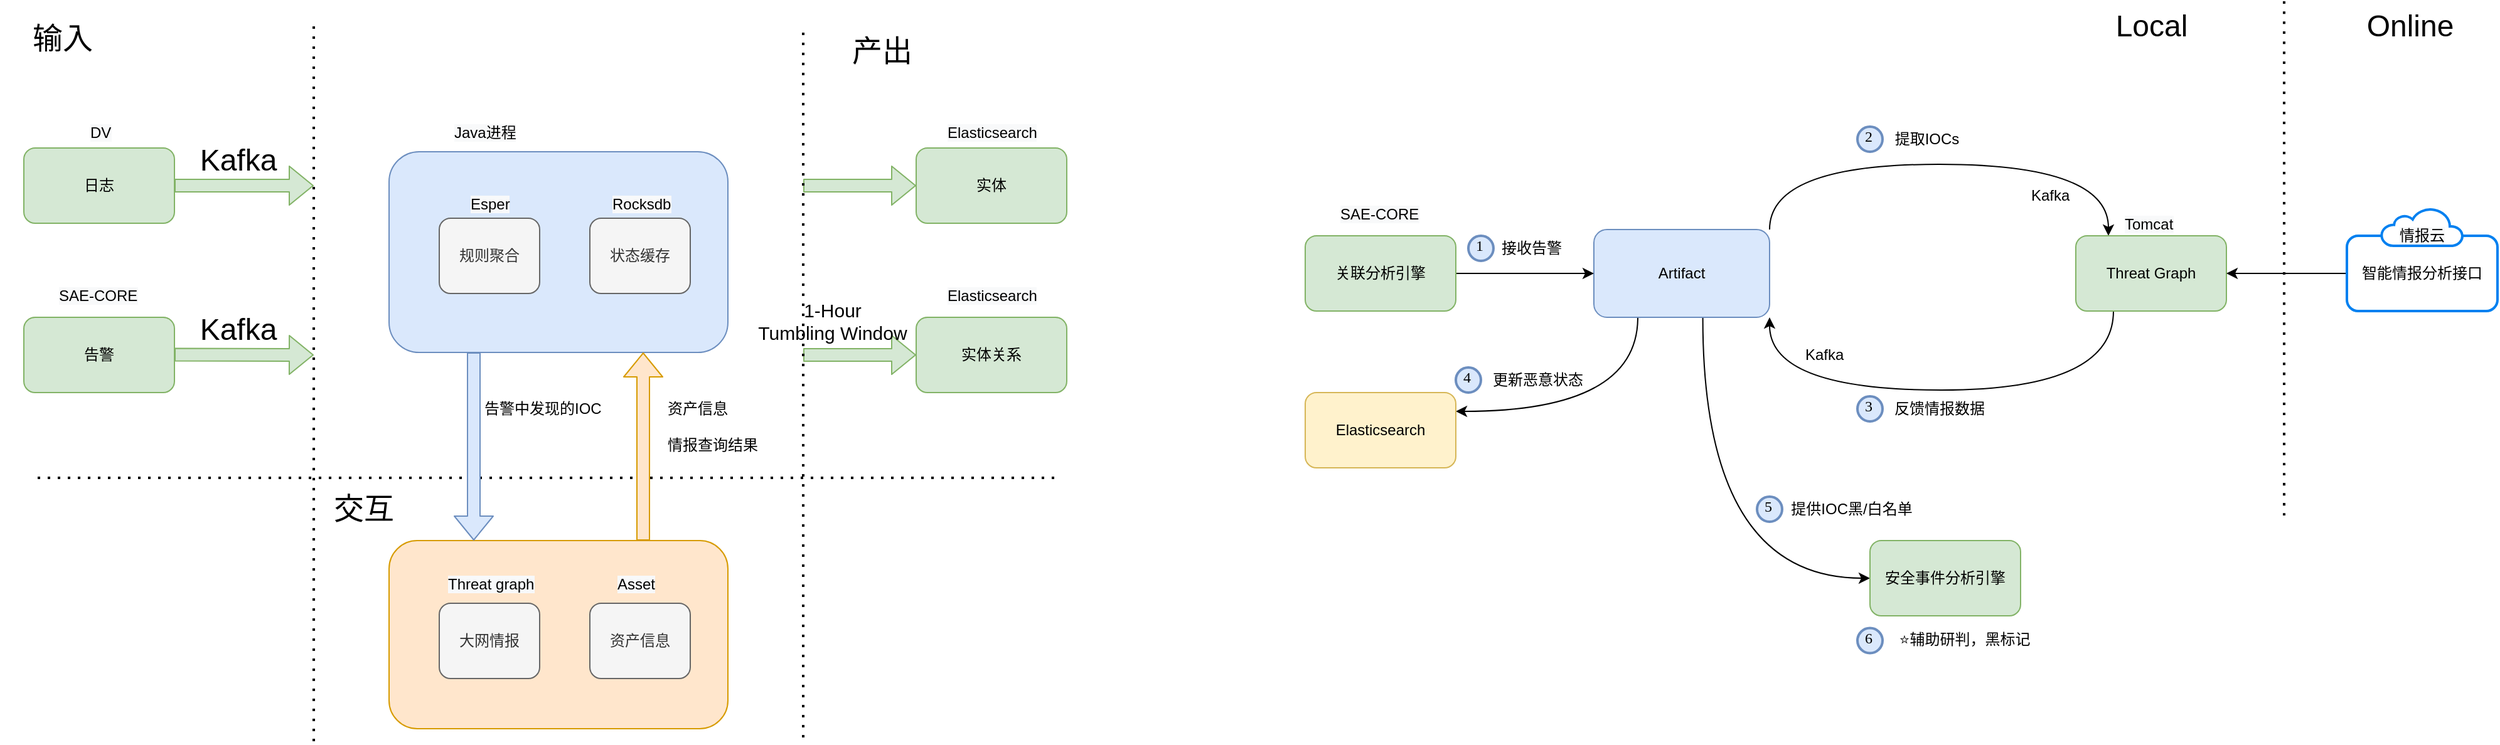 <mxfile version="15.5.4" type="github">
  <diagram id="XJnfa9iVQNfgnpCkA7nE" name="Page-1">
    <mxGraphModel dx="1128" dy="597" grid="1" gridSize="10" guides="1" tooltips="1" connect="1" arrows="1" fold="1" page="1" pageScale="1" pageWidth="827" pageHeight="1169" math="0" shadow="0">
      <root>
        <mxCell id="0" />
        <mxCell id="1" parent="0" />
        <mxCell id="L8E0o-ndIk_FhPRwy8EC-1" value="" style="rounded=1;whiteSpace=wrap;html=1;fillColor=#dae8fc;strokeColor=#6c8ebf;" parent="1" vertex="1">
          <mxGeometry x="310" y="180" width="270" height="160" as="geometry" />
        </mxCell>
        <mxCell id="L8E0o-ndIk_FhPRwy8EC-3" value="日志" style="rounded=1;whiteSpace=wrap;html=1;fillColor=#d5e8d4;strokeColor=#82b366;" parent="1" vertex="1">
          <mxGeometry x="19" y="177" width="120" height="60" as="geometry" />
        </mxCell>
        <mxCell id="L8E0o-ndIk_FhPRwy8EC-5" value="输入" style="text;html=1;strokeColor=none;fillColor=none;align=center;verticalAlign=middle;whiteSpace=wrap;rounded=0;fontSize=24;" parent="1" vertex="1">
          <mxGeometry y="80" width="100" height="20" as="geometry" />
        </mxCell>
        <mxCell id="L8E0o-ndIk_FhPRwy8EC-6" value="&lt;span style=&quot;color: rgb(0, 0, 0); font-family: helvetica; font-size: 12px; font-style: normal; font-weight: 400; letter-spacing: normal; text-align: center; text-indent: 0px; text-transform: none; word-spacing: 0px; background-color: rgb(248, 249, 250); display: inline; float: none;&quot;&gt;DV&lt;/span&gt;" style="text;whiteSpace=wrap;html=1;fontSize=24;" parent="1" vertex="1">
          <mxGeometry x="70" y="140" width="40" height="50" as="geometry" />
        </mxCell>
        <mxCell id="L8E0o-ndIk_FhPRwy8EC-7" value="告警" style="rounded=1;whiteSpace=wrap;html=1;fillColor=#d5e8d4;strokeColor=#82b366;" parent="1" vertex="1">
          <mxGeometry x="19" y="312" width="120" height="60" as="geometry" />
        </mxCell>
        <mxCell id="L8E0o-ndIk_FhPRwy8EC-9" value="&lt;span style=&quot;color: rgb(0 , 0 , 0) ; font-family: &amp;#34;helvetica&amp;#34; ; font-size: 12px ; font-style: normal ; font-weight: 400 ; letter-spacing: normal ; text-align: center ; text-indent: 0px ; text-transform: none ; word-spacing: 0px ; background-color: rgb(248 , 249 , 250) ; display: inline ; float: none&quot;&gt;SAE-CORE&lt;/span&gt;" style="text;whiteSpace=wrap;html=1;fontSize=24;" parent="1" vertex="1">
          <mxGeometry x="45" y="270" width="90" height="50" as="geometry" />
        </mxCell>
        <mxCell id="L8E0o-ndIk_FhPRwy8EC-11" value="实体" style="rounded=1;whiteSpace=wrap;html=1;fillColor=#d5e8d4;strokeColor=#82b366;" parent="1" vertex="1">
          <mxGeometry x="730" y="177" width="120" height="60" as="geometry" />
        </mxCell>
        <mxCell id="L8E0o-ndIk_FhPRwy8EC-12" value="实体关系" style="rounded=1;whiteSpace=wrap;html=1;fillColor=#d5e8d4;strokeColor=#82b366;" parent="1" vertex="1">
          <mxGeometry x="730" y="312" width="120" height="60" as="geometry" />
        </mxCell>
        <mxCell id="L8E0o-ndIk_FhPRwy8EC-13" value="规则聚合" style="rounded=1;whiteSpace=wrap;html=1;fillColor=#f5f5f5;strokeColor=#666666;fontColor=#333333;" parent="1" vertex="1">
          <mxGeometry x="350" y="233" width="80" height="60" as="geometry" />
        </mxCell>
        <mxCell id="L8E0o-ndIk_FhPRwy8EC-19" value="产出" style="text;html=1;strokeColor=none;fillColor=none;align=center;verticalAlign=middle;whiteSpace=wrap;rounded=0;fontSize=24;" parent="1" vertex="1">
          <mxGeometry x="653" y="90" width="100" height="20" as="geometry" />
        </mxCell>
        <mxCell id="L8E0o-ndIk_FhPRwy8EC-20" value="Kafka" style="text;html=1;strokeColor=none;fillColor=none;align=center;verticalAlign=middle;whiteSpace=wrap;rounded=0;fontSize=24;" parent="1" vertex="1">
          <mxGeometry x="170" y="312" width="40" height="20" as="geometry" />
        </mxCell>
        <mxCell id="L8E0o-ndIk_FhPRwy8EC-22" value="Kafka" style="text;html=1;strokeColor=none;fillColor=none;align=center;verticalAlign=middle;whiteSpace=wrap;rounded=0;fontSize=24;" parent="1" vertex="1">
          <mxGeometry x="170" y="177" width="40" height="20" as="geometry" />
        </mxCell>
        <mxCell id="L8E0o-ndIk_FhPRwy8EC-23" value="&lt;span style=&quot;color: rgb(0 , 0 , 0) ; font-family: &amp;#34;helvetica&amp;#34; ; font-size: 12px ; font-style: normal ; font-weight: 400 ; letter-spacing: normal ; text-align: center ; text-indent: 0px ; text-transform: none ; word-spacing: 0px ; background-color: rgb(248 , 249 , 250) ; display: inline ; float: none&quot;&gt;Elasticsearch&lt;/span&gt;" style="text;whiteSpace=wrap;html=1;fontSize=24;" parent="1" vertex="1">
          <mxGeometry x="753" y="140" width="40" height="50" as="geometry" />
        </mxCell>
        <mxCell id="L8E0o-ndIk_FhPRwy8EC-24" value="&lt;span style=&quot;color: rgb(0 , 0 , 0) ; font-family: &amp;#34;helvetica&amp;#34; ; font-size: 12px ; font-style: normal ; font-weight: 400 ; letter-spacing: normal ; text-align: center ; text-indent: 0px ; text-transform: none ; word-spacing: 0px ; background-color: rgb(248 , 249 , 250) ; display: inline ; float: none&quot;&gt;Elasticsearch&lt;/span&gt;" style="text;whiteSpace=wrap;html=1;fontSize=24;" parent="1" vertex="1">
          <mxGeometry x="753" y="270" width="40" height="50" as="geometry" />
        </mxCell>
        <mxCell id="L8E0o-ndIk_FhPRwy8EC-25" value="" style="shape=flexArrow;endArrow=classic;html=1;fontSize=24;fillColor=#d5e8d4;strokeColor=#82b366;exitX=1;exitY=0.5;exitDx=0;exitDy=0;" parent="1" source="L8E0o-ndIk_FhPRwy8EC-3" edge="1">
          <mxGeometry width="50" height="50" relative="1" as="geometry">
            <mxPoint x="150" y="210" as="sourcePoint" />
            <mxPoint x="250" y="207" as="targetPoint" />
          </mxGeometry>
        </mxCell>
        <mxCell id="L8E0o-ndIk_FhPRwy8EC-26" value="" style="shape=flexArrow;endArrow=classic;html=1;fontSize=24;fillColor=#d5e8d4;strokeColor=#82b366;exitX=1;exitY=0.5;exitDx=0;exitDy=0;" parent="1" edge="1">
          <mxGeometry width="50" height="50" relative="1" as="geometry">
            <mxPoint x="139" y="341.75" as="sourcePoint" />
            <mxPoint x="250" y="342" as="targetPoint" />
          </mxGeometry>
        </mxCell>
        <mxCell id="L8E0o-ndIk_FhPRwy8EC-27" value="" style="shape=flexArrow;endArrow=classic;html=1;fontSize=24;fillColor=#d5e8d4;strokeColor=#82b366;entryX=0;entryY=0.5;entryDx=0;entryDy=0;" parent="1" target="L8E0o-ndIk_FhPRwy8EC-11" edge="1">
          <mxGeometry width="50" height="50" relative="1" as="geometry">
            <mxPoint x="640" y="207" as="sourcePoint" />
            <mxPoint x="601" y="207.08" as="targetPoint" />
          </mxGeometry>
        </mxCell>
        <mxCell id="L8E0o-ndIk_FhPRwy8EC-28" value="" style="shape=flexArrow;endArrow=classic;html=1;fontSize=24;fillColor=#d5e8d4;strokeColor=#82b366;entryX=0;entryY=0.5;entryDx=0;entryDy=0;" parent="1" target="L8E0o-ndIk_FhPRwy8EC-12" edge="1">
          <mxGeometry width="50" height="50" relative="1" as="geometry">
            <mxPoint x="640" y="342" as="sourcePoint" />
            <mxPoint x="700" y="420" as="targetPoint" />
          </mxGeometry>
        </mxCell>
        <mxCell id="L8E0o-ndIk_FhPRwy8EC-29" value="&lt;span style=&quot;color: rgb(0 , 0 , 0) ; font-family: &amp;#34;helvetica&amp;#34; ; font-size: 12px ; font-style: normal ; font-weight: 400 ; letter-spacing: normal ; text-align: center ; text-indent: 0px ; text-transform: none ; word-spacing: 0px ; background-color: rgb(248 , 249 , 250) ; display: inline ; float: none&quot;&gt;Esper&lt;br&gt;&lt;/span&gt;" style="text;whiteSpace=wrap;html=1;fontSize=24;" parent="1" vertex="1">
          <mxGeometry x="373" y="197" width="80" height="50" as="geometry" />
        </mxCell>
        <mxCell id="L8E0o-ndIk_FhPRwy8EC-32" value="状态缓存" style="rounded=1;whiteSpace=wrap;html=1;fillColor=#f5f5f5;strokeColor=#666666;fontColor=#333333;" parent="1" vertex="1">
          <mxGeometry x="470" y="233" width="80" height="60" as="geometry" />
        </mxCell>
        <mxCell id="L8E0o-ndIk_FhPRwy8EC-33" value="&lt;span style=&quot;color: rgb(0 , 0 , 0) ; font-family: &amp;#34;helvetica&amp;#34; ; font-size: 12px ; font-style: normal ; font-weight: 400 ; letter-spacing: normal ; text-align: center ; text-indent: 0px ; text-transform: none ; word-spacing: 0px ; background-color: rgb(248 , 249 , 250) ; display: inline ; float: none&quot;&gt;Rocksdb&lt;br&gt;&lt;/span&gt;" style="text;whiteSpace=wrap;html=1;fontSize=24;" parent="1" vertex="1">
          <mxGeometry x="486" y="197" width="80" height="50" as="geometry" />
        </mxCell>
        <mxCell id="L8E0o-ndIk_FhPRwy8EC-40" value="" style="rounded=1;whiteSpace=wrap;html=1;fillColor=#ffe6cc;strokeColor=#d79b00;" parent="1" vertex="1">
          <mxGeometry x="310" y="490" width="270" height="150" as="geometry" />
        </mxCell>
        <mxCell id="L8E0o-ndIk_FhPRwy8EC-34" value="大网情报" style="rounded=1;whiteSpace=wrap;html=1;fillColor=#f5f5f5;strokeColor=#666666;fontColor=#333333;" parent="1" vertex="1">
          <mxGeometry x="350" y="540" width="80" height="60" as="geometry" />
        </mxCell>
        <mxCell id="L8E0o-ndIk_FhPRwy8EC-35" value="&lt;span style=&quot;color: rgb(0 , 0 , 0) ; font-family: &amp;#34;helvetica&amp;#34; ; font-size: 12px ; font-style: normal ; font-weight: 400 ; letter-spacing: normal ; text-align: center ; text-indent: 0px ; text-transform: none ; word-spacing: 0px ; background-color: rgb(248 , 249 , 250) ; display: inline ; float: none&quot;&gt;Java进程&lt;br&gt;&lt;/span&gt;" style="text;whiteSpace=wrap;html=1;fontSize=24;" parent="1" vertex="1">
          <mxGeometry x="360" y="140" width="80" height="50" as="geometry" />
        </mxCell>
        <mxCell id="L8E0o-ndIk_FhPRwy8EC-37" value="&lt;span style=&quot;color: rgb(0, 0, 0); font-family: helvetica; font-size: 12px; font-style: normal; font-weight: 400; letter-spacing: normal; text-align: center; text-indent: 0px; text-transform: none; word-spacing: 0px; background-color: rgb(248, 249, 250); display: inline; float: none;&quot;&gt;Threat graph&lt;/span&gt;" style="text;whiteSpace=wrap;html=1;fontSize=24;" parent="1" vertex="1">
          <mxGeometry x="355" y="500" width="90" height="50" as="geometry" />
        </mxCell>
        <mxCell id="L8E0o-ndIk_FhPRwy8EC-38" value="资产信息" style="rounded=1;whiteSpace=wrap;html=1;fillColor=#f5f5f5;strokeColor=#666666;fontColor=#333333;" parent="1" vertex="1">
          <mxGeometry x="470" y="540" width="80" height="60" as="geometry" />
        </mxCell>
        <mxCell id="L8E0o-ndIk_FhPRwy8EC-39" value="&lt;span style=&quot;color: rgb(0 , 0 , 0) ; font-family: &amp;#34;helvetica&amp;#34; ; font-size: 12px ; font-style: normal ; font-weight: 400 ; letter-spacing: normal ; text-align: center ; text-indent: 0px ; text-transform: none ; word-spacing: 0px ; background-color: rgb(248 , 249 , 250) ; display: inline ; float: none&quot;&gt;Asset&lt;/span&gt;" style="text;whiteSpace=wrap;html=1;fontSize=24;" parent="1" vertex="1">
          <mxGeometry x="490" y="500" width="90" height="50" as="geometry" />
        </mxCell>
        <mxCell id="L8E0o-ndIk_FhPRwy8EC-45" value="" style="endArrow=none;dashed=1;html=1;dashPattern=1 3;strokeWidth=2;fontSize=24;" parent="1" edge="1">
          <mxGeometry width="50" height="50" relative="1" as="geometry">
            <mxPoint x="30" y="440" as="sourcePoint" />
            <mxPoint x="840" y="440" as="targetPoint" />
          </mxGeometry>
        </mxCell>
        <mxCell id="L8E0o-ndIk_FhPRwy8EC-46" value="" style="endArrow=none;dashed=1;html=1;dashPattern=1 3;strokeWidth=2;fontSize=24;" parent="1" edge="1">
          <mxGeometry width="50" height="50" relative="1" as="geometry">
            <mxPoint x="250" y="650" as="sourcePoint" />
            <mxPoint x="250" y="80" as="targetPoint" />
          </mxGeometry>
        </mxCell>
        <mxCell id="L8E0o-ndIk_FhPRwy8EC-47" value="" style="endArrow=none;dashed=1;html=1;dashPattern=1 3;strokeWidth=2;fontSize=24;" parent="1" edge="1">
          <mxGeometry width="50" height="50" relative="1" as="geometry">
            <mxPoint x="640" y="647.0" as="sourcePoint" />
            <mxPoint x="640" y="80" as="targetPoint" />
          </mxGeometry>
        </mxCell>
        <mxCell id="L8E0o-ndIk_FhPRwy8EC-48" value="" style="shape=flexArrow;endArrow=classic;html=1;fontSize=24;fillColor=#dae8fc;strokeColor=#6c8ebf;exitX=0.25;exitY=1;exitDx=0;exitDy=0;entryX=0.25;entryY=0;entryDx=0;entryDy=0;" parent="1" source="L8E0o-ndIk_FhPRwy8EC-1" target="L8E0o-ndIk_FhPRwy8EC-40" edge="1">
          <mxGeometry width="50" height="50" relative="1" as="geometry">
            <mxPoint x="340" y="360" as="sourcePoint" />
            <mxPoint x="260" y="352" as="targetPoint" />
          </mxGeometry>
        </mxCell>
        <mxCell id="L8E0o-ndIk_FhPRwy8EC-49" value="" style="shape=flexArrow;endArrow=classic;html=1;fontSize=24;fillColor=#ffe6cc;strokeColor=#d79b00;exitX=0.75;exitY=0;exitDx=0;exitDy=0;entryX=0.75;entryY=1;entryDx=0;entryDy=0;" parent="1" source="L8E0o-ndIk_FhPRwy8EC-40" target="L8E0o-ndIk_FhPRwy8EC-1" edge="1">
          <mxGeometry width="50" height="50" relative="1" as="geometry">
            <mxPoint x="387.5" y="350" as="sourcePoint" />
            <mxPoint x="387.5" y="490" as="targetPoint" />
          </mxGeometry>
        </mxCell>
        <mxCell id="L8E0o-ndIk_FhPRwy8EC-50" value="&lt;div style=&quot;text-align: center&quot;&gt;&lt;span style=&quot;font-size: 12px&quot;&gt;&lt;font face=&quot;helvetica&quot;&gt;告警中发现的IOC&lt;/font&gt;&lt;/span&gt;&lt;/div&gt;" style="text;whiteSpace=wrap;html=1;fontSize=24;" parent="1" vertex="1">
          <mxGeometry x="383.5" y="360" width="123" height="50" as="geometry" />
        </mxCell>
        <mxCell id="L8E0o-ndIk_FhPRwy8EC-51" value="&lt;div&gt;&lt;span style=&quot;font-size: 12px&quot;&gt;&lt;font face=&quot;helvetica&quot;&gt;资产信息&lt;/font&gt;&lt;/span&gt;&lt;/div&gt;&lt;div&gt;&lt;span style=&quot;font-size: 12px&quot;&gt;&lt;font face=&quot;helvetica&quot;&gt;情报查询结果&lt;/font&gt;&lt;/span&gt;&lt;/div&gt;" style="text;whiteSpace=wrap;html=1;fontSize=24;align=left;" parent="1" vertex="1">
          <mxGeometry x="530" y="360" width="123" height="50" as="geometry" />
        </mxCell>
        <mxCell id="L8E0o-ndIk_FhPRwy8EC-52" value="交互" style="text;html=1;strokeColor=none;fillColor=none;align=center;verticalAlign=middle;whiteSpace=wrap;rounded=0;fontSize=24;" parent="1" vertex="1">
          <mxGeometry x="170" y="440" width="240" height="50" as="geometry" />
        </mxCell>
        <mxCell id="HZMfCsCFKdI5vhw1JfAz-2" value="1-Hour&lt;br style=&quot;font-size: 15px&quot;&gt;Tumbling Window" style="text;html=1;strokeColor=none;fillColor=none;align=center;verticalAlign=middle;whiteSpace=wrap;rounded=0;fontSize=15;" parent="1" vertex="1">
          <mxGeometry x="590" y="305" width="147" height="20" as="geometry" />
        </mxCell>
        <mxCell id="pcN1WT9D-IXZCm0L8NOu-11" style="edgeStyle=orthogonalEdgeStyle;rounded=0;orthogonalLoop=1;jettySize=auto;html=1;fontColor=#FFB570;curved=1;" edge="1" parent="1" source="pcN1WT9D-IXZCm0L8NOu-1" target="pcN1WT9D-IXZCm0L8NOu-9">
          <mxGeometry relative="1" as="geometry">
            <Array as="points">
              <mxPoint x="1410" y="190" />
              <mxPoint x="1680" y="190" />
            </Array>
          </mxGeometry>
        </mxCell>
        <mxCell id="pcN1WT9D-IXZCm0L8NOu-43" style="edgeStyle=orthogonalEdgeStyle;curved=1;rounded=0;orthogonalLoop=1;jettySize=auto;html=1;exitX=0.25;exitY=1;exitDx=0;exitDy=0;fontSize=12;fontColor=#FFB570;entryX=1;entryY=0.25;entryDx=0;entryDy=0;" edge="1" parent="1" source="pcN1WT9D-IXZCm0L8NOu-1" target="pcN1WT9D-IXZCm0L8NOu-35">
          <mxGeometry relative="1" as="geometry" />
        </mxCell>
        <mxCell id="pcN1WT9D-IXZCm0L8NOu-50" style="edgeStyle=orthogonalEdgeStyle;curved=1;rounded=0;orthogonalLoop=1;jettySize=auto;html=1;exitX=0.62;exitY=1.008;exitDx=0;exitDy=0;entryX=0;entryY=0.5;entryDx=0;entryDy=0;fontSize=12;fontColor=#FFB570;exitPerimeter=0;" edge="1" parent="1" source="pcN1WT9D-IXZCm0L8NOu-1" target="pcN1WT9D-IXZCm0L8NOu-47">
          <mxGeometry relative="1" as="geometry" />
        </mxCell>
        <mxCell id="pcN1WT9D-IXZCm0L8NOu-1" value="Artifact" style="rounded=1;whiteSpace=wrap;html=1;fillColor=#dae8fc;strokeColor=#6c8ebf;" vertex="1" parent="1">
          <mxGeometry x="1270" y="242" width="140" height="70" as="geometry" />
        </mxCell>
        <mxCell id="pcN1WT9D-IXZCm0L8NOu-4" style="edgeStyle=orthogonalEdgeStyle;rounded=0;orthogonalLoop=1;jettySize=auto;html=1;exitX=1;exitY=0.5;exitDx=0;exitDy=0;entryX=0;entryY=0.5;entryDx=0;entryDy=0;" edge="1" parent="1" source="pcN1WT9D-IXZCm0L8NOu-2" target="pcN1WT9D-IXZCm0L8NOu-1">
          <mxGeometry relative="1" as="geometry" />
        </mxCell>
        <mxCell id="pcN1WT9D-IXZCm0L8NOu-2" value="关联分析引擎" style="rounded=1;whiteSpace=wrap;html=1;fillColor=#d5e8d4;strokeColor=#82b366;" vertex="1" parent="1">
          <mxGeometry x="1040" y="247" width="120" height="60" as="geometry" />
        </mxCell>
        <mxCell id="pcN1WT9D-IXZCm0L8NOu-3" value="&lt;span style=&quot;color: rgb(0 , 0 , 0) ; font-family: &amp;#34;helvetica&amp;#34; ; font-size: 12px ; font-style: normal ; font-weight: 400 ; letter-spacing: normal ; text-align: center ; text-indent: 0px ; text-transform: none ; word-spacing: 0px ; background-color: rgb(248 , 249 , 250) ; display: inline ; float: none&quot;&gt;SAE-CORE&lt;/span&gt;" style="text;whiteSpace=wrap;html=1;fontSize=24;" vertex="1" parent="1">
          <mxGeometry x="1066" y="205" width="90" height="50" as="geometry" />
        </mxCell>
        <mxCell id="pcN1WT9D-IXZCm0L8NOu-6" value="1" style="ellipse;whiteSpace=wrap;html=1;aspect=fixed;strokeWidth=2;fontFamily=Tahoma;spacingBottom=4;spacingRight=2;fillColor=#dae8fc;strokeColor=#6c8ebf;" vertex="1" parent="1">
          <mxGeometry x="1170" y="247" width="20" height="20" as="geometry" />
        </mxCell>
        <mxCell id="pcN1WT9D-IXZCm0L8NOu-7" value="接收告警" style="text;html=1;align=center;verticalAlign=middle;resizable=0;points=[];autosize=1;" vertex="1" parent="1">
          <mxGeometry x="1190" y="247" width="60" height="20" as="geometry" />
        </mxCell>
        <mxCell id="pcN1WT9D-IXZCm0L8NOu-22" style="edgeStyle=orthogonalEdgeStyle;curved=1;rounded=0;orthogonalLoop=1;jettySize=auto;html=1;exitX=0.25;exitY=1;exitDx=0;exitDy=0;entryX=1;entryY=1;entryDx=0;entryDy=0;fontSize=12;fontColor=#FFB570;" edge="1" parent="1" source="pcN1WT9D-IXZCm0L8NOu-9" target="pcN1WT9D-IXZCm0L8NOu-1">
          <mxGeometry relative="1" as="geometry">
            <Array as="points">
              <mxPoint x="1684" y="370" />
              <mxPoint x="1410" y="370" />
            </Array>
          </mxGeometry>
        </mxCell>
        <mxCell id="pcN1WT9D-IXZCm0L8NOu-9" value="Threat Graph" style="rounded=1;whiteSpace=wrap;html=1;fillColor=#d5e8d4;strokeColor=#82b366;" vertex="1" parent="1">
          <mxGeometry x="1654" y="247" width="120" height="60" as="geometry" />
        </mxCell>
        <mxCell id="pcN1WT9D-IXZCm0L8NOu-13" value="2" style="ellipse;whiteSpace=wrap;html=1;aspect=fixed;strokeWidth=2;fontFamily=Tahoma;spacingBottom=4;spacingRight=2;strokeColor=#6c8ebf;fillColor=#dae8fc;" vertex="1" parent="1">
          <mxGeometry x="1480" y="160" width="20" height="20" as="geometry" />
        </mxCell>
        <mxCell id="pcN1WT9D-IXZCm0L8NOu-14" value="提取IOCs" style="text;html=1;align=center;verticalAlign=middle;resizable=0;points=[];autosize=1;" vertex="1" parent="1">
          <mxGeometry x="1500" y="160" width="70" height="20" as="geometry" />
        </mxCell>
        <mxCell id="pcN1WT9D-IXZCm0L8NOu-19" style="edgeStyle=orthogonalEdgeStyle;curved=1;rounded=0;orthogonalLoop=1;jettySize=auto;html=1;exitX=0;exitY=0.5;exitDx=0;exitDy=0;entryX=1;entryY=0.5;entryDx=0;entryDy=0;fontSize=24;fontColor=#FFB570;" edge="1" parent="1" source="pcN1WT9D-IXZCm0L8NOu-15" target="pcN1WT9D-IXZCm0L8NOu-9">
          <mxGeometry relative="1" as="geometry" />
        </mxCell>
        <mxCell id="pcN1WT9D-IXZCm0L8NOu-15" value="智能情报分析接口" style="rounded=1;whiteSpace=wrap;html=1;strokeColor=#0080F0;strokeWidth=2;" vertex="1" parent="1">
          <mxGeometry x="1870" y="247" width="120" height="60" as="geometry" />
        </mxCell>
        <mxCell id="pcN1WT9D-IXZCm0L8NOu-16" value="" style="endArrow=none;dashed=1;html=1;dashPattern=1 3;strokeWidth=2;rounded=0;fontColor=#FFB570;curved=1;" edge="1" parent="1">
          <mxGeometry width="50" height="50" relative="1" as="geometry">
            <mxPoint x="1820" y="470" as="sourcePoint" />
            <mxPoint x="1820" y="60" as="targetPoint" />
          </mxGeometry>
        </mxCell>
        <mxCell id="pcN1WT9D-IXZCm0L8NOu-17" value="Online" style="text;html=1;align=center;verticalAlign=middle;resizable=0;points=[];autosize=1;fontSize=24;" vertex="1" parent="1">
          <mxGeometry x="1880" y="65" width="80" height="30" as="geometry" />
        </mxCell>
        <mxCell id="pcN1WT9D-IXZCm0L8NOu-18" value="Local" style="text;html=1;align=center;verticalAlign=middle;resizable=0;points=[];autosize=1;fontSize=24;" vertex="1" parent="1">
          <mxGeometry x="1679" y="65" width="70" height="30" as="geometry" />
        </mxCell>
        <mxCell id="pcN1WT9D-IXZCm0L8NOu-20" value="Kafka&amp;nbsp;" style="text;html=1;align=center;verticalAlign=middle;resizable=0;points=[];autosize=1;fontSize=12;" vertex="1" parent="1">
          <mxGeometry x="1610" y="205" width="50" height="20" as="geometry" />
        </mxCell>
        <mxCell id="pcN1WT9D-IXZCm0L8NOu-24" value="3" style="ellipse;whiteSpace=wrap;html=1;aspect=fixed;strokeWidth=2;fontFamily=Tahoma;spacingBottom=4;spacingRight=2;strokeColor=#6c8ebf;fontSize=12;fillColor=#dae8fc;" vertex="1" parent="1">
          <mxGeometry x="1480" y="375" width="20" height="20" as="geometry" />
        </mxCell>
        <mxCell id="pcN1WT9D-IXZCm0L8NOu-25" value="反馈情报数据" style="text;html=1;align=center;verticalAlign=middle;resizable=0;points=[];autosize=1;" vertex="1" parent="1">
          <mxGeometry x="1500" y="375" width="90" height="20" as="geometry" />
        </mxCell>
        <mxCell id="pcN1WT9D-IXZCm0L8NOu-26" value="" style="html=1;verticalLabelPosition=bottom;align=center;labelBackgroundColor=#ffffff;verticalAlign=top;strokeWidth=2;strokeColor=#0080F0;shadow=0;dashed=0;shape=mxgraph.ios7.icons.cloud;fontSize=12;fontColor=#FFB570;" vertex="1" parent="1">
          <mxGeometry x="1897.5" y="225" width="65" height="30" as="geometry" />
        </mxCell>
        <mxCell id="pcN1WT9D-IXZCm0L8NOu-27" value="Kafka&amp;nbsp;" style="text;html=1;align=center;verticalAlign=middle;resizable=0;points=[];autosize=1;fontSize=12;" vertex="1" parent="1">
          <mxGeometry x="1430" y="332" width="50" height="20" as="geometry" />
        </mxCell>
        <mxCell id="pcN1WT9D-IXZCm0L8NOu-28" value="&lt;span style=&quot;color: rgb(0, 0, 0); font-family: helvetica; font-size: 12px; font-style: normal; font-weight: 400; letter-spacing: normal; text-align: center; text-indent: 0px; text-transform: none; word-spacing: 0px; background-color: rgb(248, 249, 250); display: inline; float: none;&quot;&gt;情报云&lt;/span&gt;&lt;br style=&quot;color: rgb(0, 0, 0); font-family: helvetica; font-size: 12px; font-style: normal; font-weight: 400; letter-spacing: normal; text-align: center; text-indent: 0px; text-transform: none; word-spacing: 0px; background-color: rgb(248, 249, 250);&quot;&gt;" style="text;whiteSpace=wrap;html=1;fontSize=12;fontColor=#FFB570;" vertex="1" parent="1">
          <mxGeometry x="1910" y="233" width="60" height="30" as="geometry" />
        </mxCell>
        <mxCell id="pcN1WT9D-IXZCm0L8NOu-35" value="Elasticsearch" style="rounded=1;whiteSpace=wrap;html=1;fillColor=#fff2cc;strokeColor=#d6b656;" vertex="1" parent="1">
          <mxGeometry x="1040" y="372" width="120" height="60" as="geometry" />
        </mxCell>
        <mxCell id="pcN1WT9D-IXZCm0L8NOu-37" value="4" style="ellipse;whiteSpace=wrap;html=1;aspect=fixed;strokeWidth=2;fontFamily=Tahoma;spacingBottom=4;spacingRight=2;strokeColor=#6c8ebf;fontSize=12;fillColor=#dae8fc;" vertex="1" parent="1">
          <mxGeometry x="1160" y="352" width="20" height="20" as="geometry" />
        </mxCell>
        <mxCell id="pcN1WT9D-IXZCm0L8NOu-45" value="更新恶意状态" style="text;html=1;align=center;verticalAlign=middle;resizable=0;points=[];autosize=1;" vertex="1" parent="1">
          <mxGeometry x="1180" y="352" width="90" height="20" as="geometry" />
        </mxCell>
        <mxCell id="pcN1WT9D-IXZCm0L8NOu-46" value="&lt;span style=&quot;color: rgb(0, 0, 0); font-family: helvetica; font-size: 12px; font-style: normal; font-weight: 400; letter-spacing: normal; text-align: center; text-indent: 0px; text-transform: none; word-spacing: 0px; background-color: rgb(248, 249, 250); display: inline; float: none;&quot;&gt;Tomcat&lt;/span&gt;&lt;br style=&quot;color: rgb(0, 0, 0); font-family: helvetica; font-size: 12px; font-style: normal; font-weight: 400; letter-spacing: normal; text-align: center; text-indent: 0px; text-transform: none; word-spacing: 0px; background-color: rgb(248, 249, 250);&quot;&gt;" style="text;whiteSpace=wrap;html=1;fontSize=12;fontColor=#FFB570;" vertex="1" parent="1">
          <mxGeometry x="1691" y="224" width="60" height="30" as="geometry" />
        </mxCell>
        <mxCell id="pcN1WT9D-IXZCm0L8NOu-47" value="安全事件分析引擎" style="rounded=1;whiteSpace=wrap;html=1;fillColor=#d5e8d4;strokeColor=#82b366;" vertex="1" parent="1">
          <mxGeometry x="1490" y="490" width="120" height="60" as="geometry" />
        </mxCell>
        <mxCell id="pcN1WT9D-IXZCm0L8NOu-51" value="5" style="ellipse;whiteSpace=wrap;html=1;aspect=fixed;strokeWidth=2;fontFamily=Tahoma;spacingBottom=4;spacingRight=2;strokeColor=#6c8ebf;fontSize=12;fillColor=#dae8fc;" vertex="1" parent="1">
          <mxGeometry x="1400" y="455" width="20" height="20" as="geometry" />
        </mxCell>
        <mxCell id="pcN1WT9D-IXZCm0L8NOu-52" value="提供IOC黑/白名单" style="text;html=1;align=center;verticalAlign=middle;resizable=0;points=[];autosize=1;" vertex="1" parent="1">
          <mxGeometry x="1420" y="455" width="110" height="20" as="geometry" />
        </mxCell>
        <mxCell id="pcN1WT9D-IXZCm0L8NOu-53" value="6" style="ellipse;whiteSpace=wrap;html=1;aspect=fixed;strokeWidth=2;fontFamily=Tahoma;spacingBottom=4;spacingRight=2;strokeColor=#6c8ebf;fontSize=12;fillColor=#dae8fc;" vertex="1" parent="1">
          <mxGeometry x="1480" y="559.75" width="20" height="20" as="geometry" />
        </mxCell>
        <mxCell id="pcN1WT9D-IXZCm0L8NOu-54" value="⭐辅助研判，黑标记" style="text;html=1;align=center;verticalAlign=middle;resizable=0;points=[];autosize=1;" vertex="1" parent="1">
          <mxGeometry x="1500" y="558.75" width="130" height="20" as="geometry" />
        </mxCell>
      </root>
    </mxGraphModel>
  </diagram>
</mxfile>
